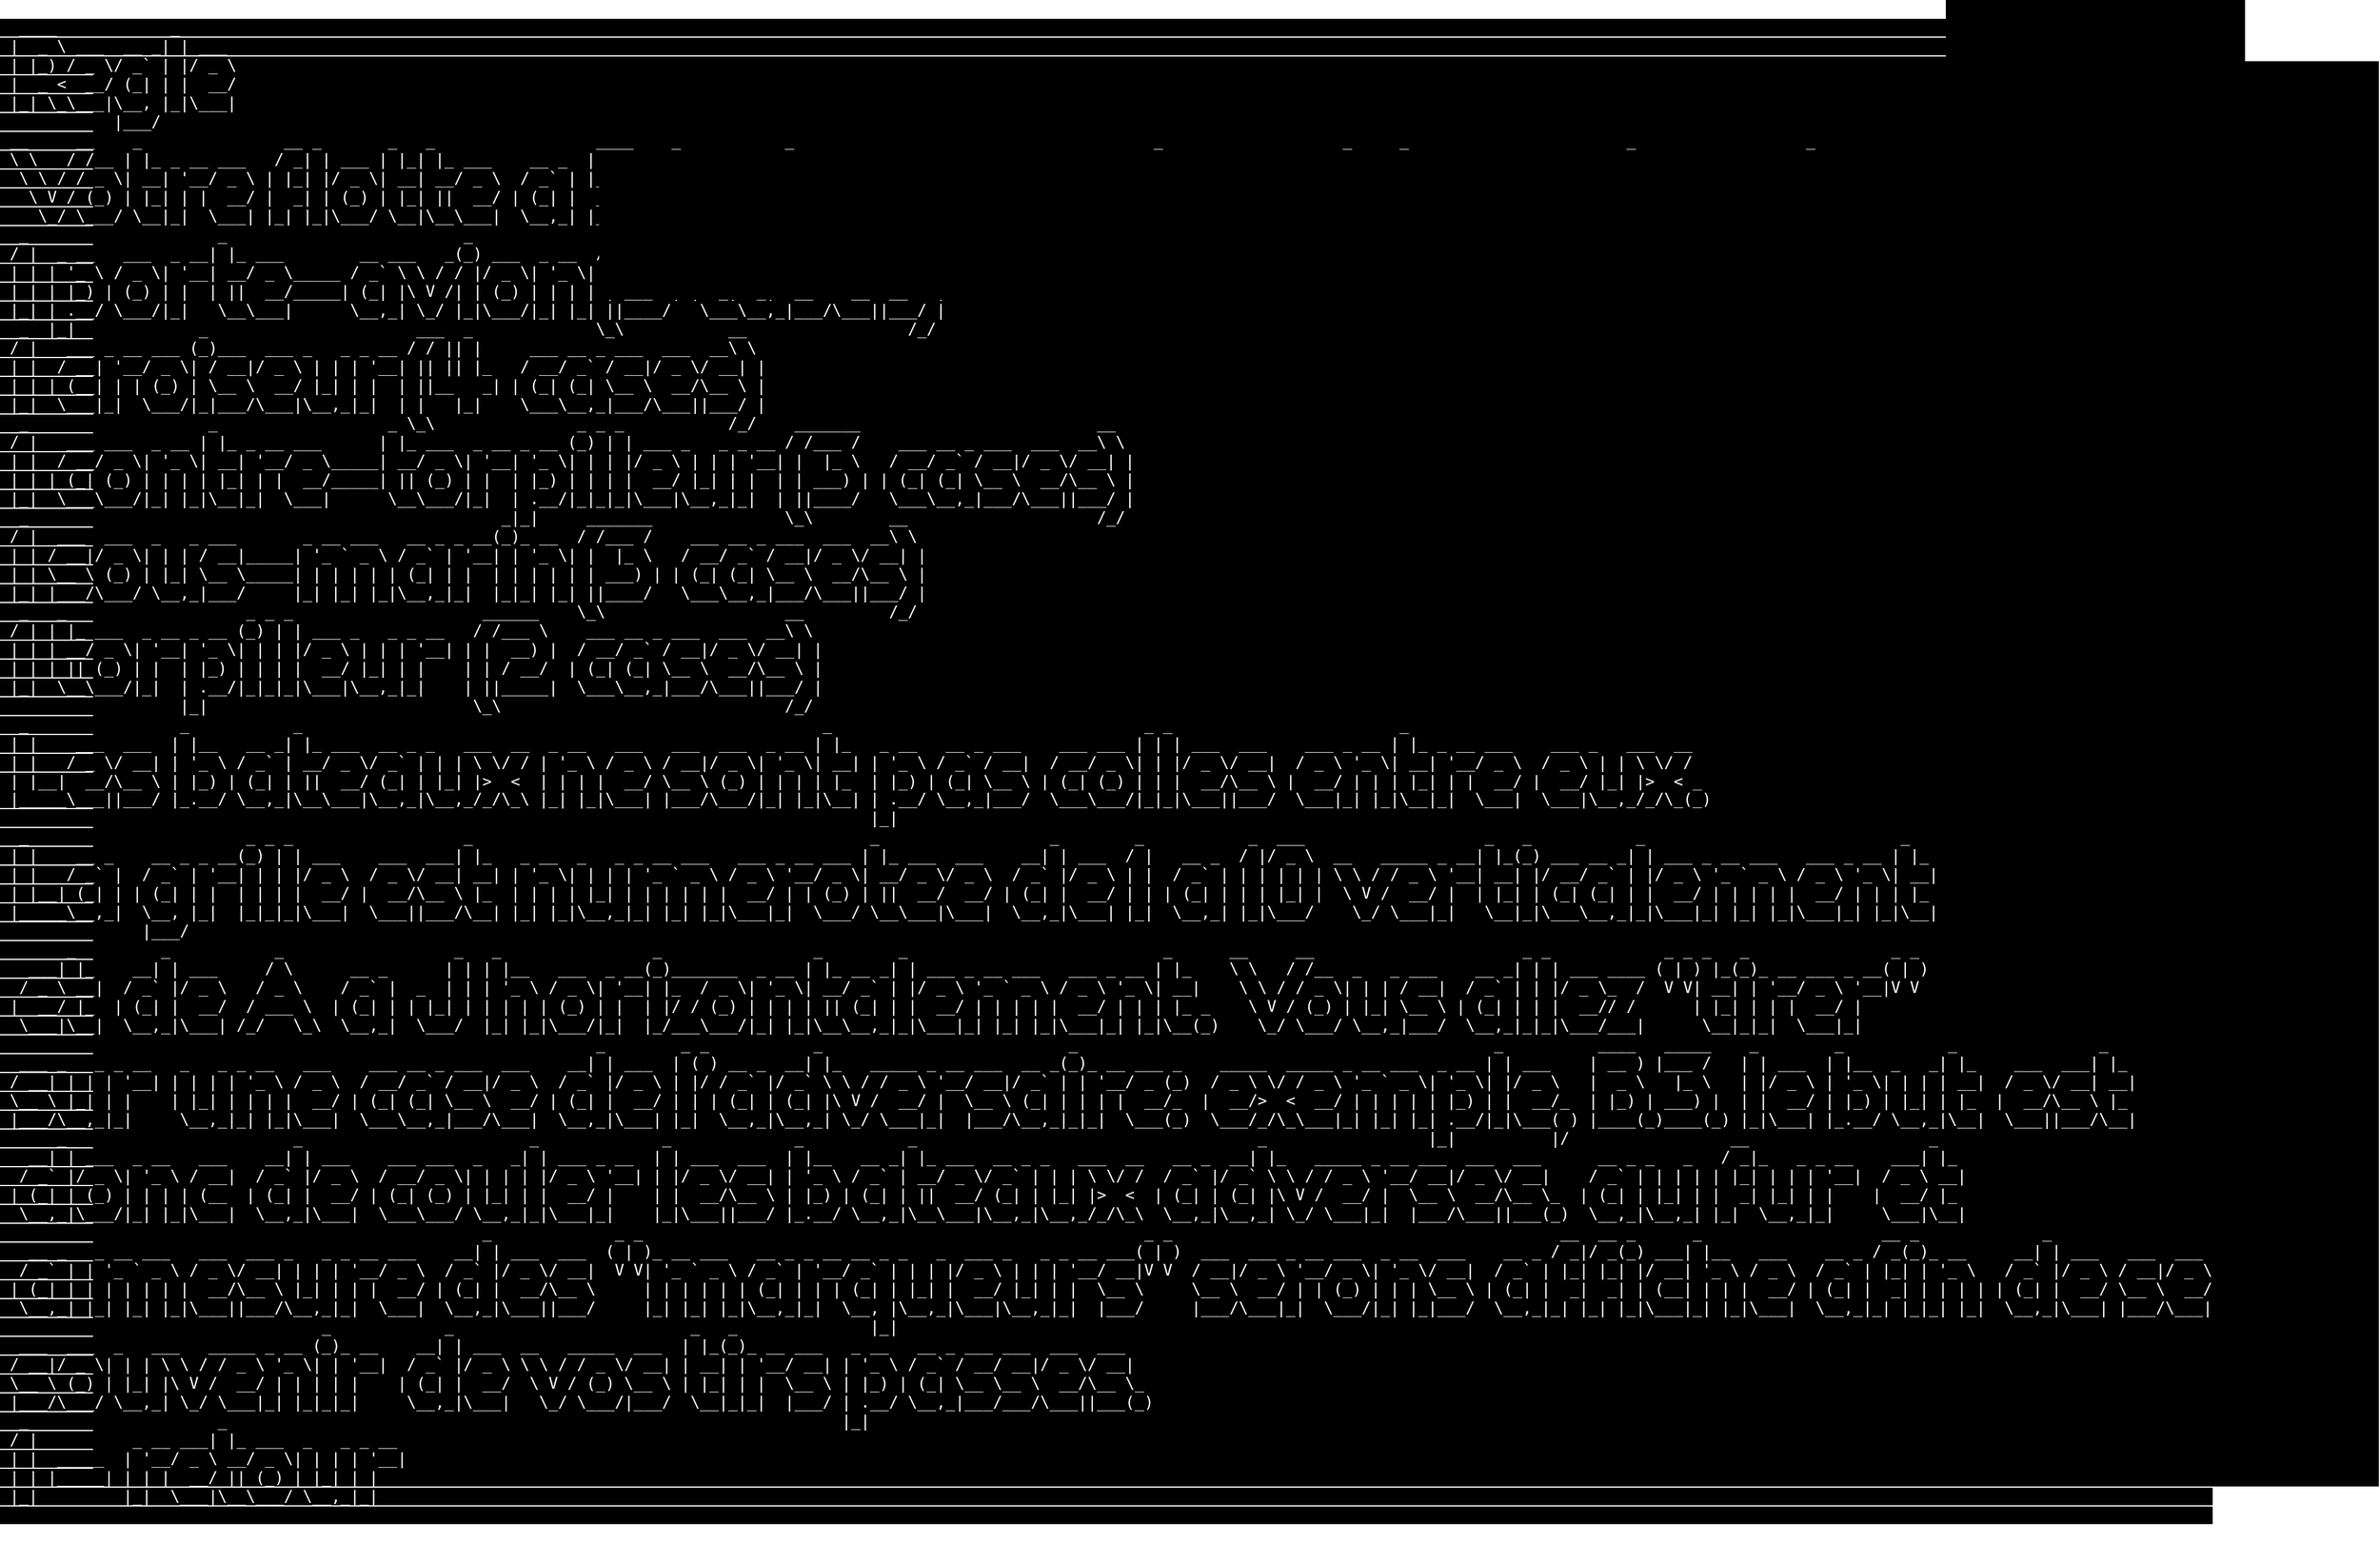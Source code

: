 <mxfile version="12.7.9" type="device"><diagram id="Zpj9YfnHZPwNSpsyoFCl" name="Page-1"><mxGraphModel dx="5447" dy="3989" grid="1" gridSize="10" guides="1" tooltips="1" connect="1" arrows="1" fold="1" page="1" pageScale="1" pageWidth="827" pageHeight="1169" math="0" shadow="0"><root><mxCell id="0"/><mxCell id="1" parent="0"/><mxCell id="sQqjdfcJKKfcyw1u-Vab-1" value="" style="group" vertex="1" connectable="0" parent="1"><mxGeometry x="10" y="-1090" width="1940" height="1200" as="geometry"/></mxCell><mxCell id="Irqt26aY09vwLnXFSpWR-6" value="" style="group" parent="sQqjdfcJKKfcyw1u-Vab-1" vertex="1" connectable="0"><mxGeometry width="1940" height="1200" as="geometry"/></mxCell><mxCell id="Irqt26aY09vwLnXFSpWR-1" value="" style="rounded=0;whiteSpace=wrap;html=1;strokeColor=none;fillColor=#000000;" parent="Irqt26aY09vwLnXFSpWR-6" vertex="1"><mxGeometry y="-50" width="1940" height="1210" as="geometry"/></mxCell><mxCell id="Irqt26aY09vwLnXFSpWR-5" value="&lt;pre id=&quot;taag_output_text&quot; class=&quot;fig&quot; style=&quot;font-size: 13.333px ; margin-top: 15px ; margin-bottom: 15px&quot;&gt;&lt;pre id=&quot;taag_output_text&quot; class=&quot;fig&quot; style=&quot;font-size: 13.333px ; margin-top: 15px ; margin-bottom: 15px&quot;&gt;&lt;pre id=&quot;taag_output_text&quot; class=&quot;fig&quot; style=&quot;font-size: 13.333px ; margin-top: 15px ; margin-bottom: 15px&quot;&gt;&lt;pre id=&quot;taag_output_text&quot; class=&quot;fig&quot; style=&quot;font-size: 13.333px ; margin-top: 15px ; margin-bottom: 15px&quot;&gt;&lt;pre id=&quot;taag_output_text&quot; class=&quot;fig&quot; style=&quot;font-size: 13.333px ; margin-top: 15px ; margin-bottom: 15px&quot;&gt;&lt;pre id=&quot;taag_output_text&quot; class=&quot;fig&quot; style=&quot;font-size: 13.333px ; margin-top: 15px ; margin-bottom: 15px&quot;&gt;&lt;pre id=&quot;taag_output_text&quot; class=&quot;fig&quot; style=&quot;font-size: 13.333px ; margin-top: 15px ; margin-bottom: 15px&quot;&gt;&lt;pre id=&quot;taag_output_text&quot; class=&quot;fig&quot; style=&quot;font-size: 13.333px ; margin-top: 15px ; margin-bottom: 15px&quot;&gt;&lt;pre id=&quot;taag_output_text&quot; class=&quot;fig&quot; style=&quot;font-size: 13.333px ; margin-top: 15px ; margin-bottom: 15px&quot;&gt;&lt;span style=&quot;background-color: rgb(0 , 0 , 0)&quot;&gt;&lt;font color=&quot;#ffffff&quot;&gt;  ____            _                                                                                                                                                                                                                       &lt;br/&gt; |  _ \ ___  __ _| | ___                                                                                                                                                                                                                  &lt;br/&gt; | |_) / _ \/ _` | |/ _ \                                                                                                                                                                                                                 &lt;br/&gt; |  _ &amp;lt;  __/ (_| | |  __/                                                                                                                                                                                                                 &lt;br/&gt; |_| \_\___|\__, |_|\___|                                                                                                                                                                                                                 &lt;br/&gt;            |___/                                                                                                                                                                                                                         &lt;br/&gt; __     __    _               __ _       _   _                 ____    _           _                                      _                   _     _                       _                  _                                          &lt;br/&gt; \ \   / /__ | |_ _ __ ___   / _| | ___ | |_| |_ ___    __ _  | ___|  | |__   __ _| |_ ___  __ _ _   ___  __   __ _ _   _(_)  ___  ___  _ __ | |_  | | ___  ___   ___ _   _(_)_   ____ _ _ __ | |_ _                                      &lt;br/&gt;  \ \ / / _ \| __| '__/ _ \ | |_| |/ _ \| __| __/ _ \  / _` | |___ \  | '_ \ / _` | __/ _ \/ _` | | | \ \/ /  / _` | | | | | / __|/ _ \| '_ \| __| | |/ _ \/ __| / __| | | | \ \ / / _` | '_ \| __(_)                                     &lt;br/&gt;   \ V / (_) | |_| | |  __/ |  _| | (_) | |_| ||  __/ | (_| |  ___) | | |_) | (_| | ||  __/ (_| | |_| |&amp;gt;  &amp;lt;  | (_| | |_| | | \__ \ (_) | | | | |_  | |  __/\__ \ \__ \ |_| | |\ V / (_| | | | | |_ _                                      &lt;br/&gt;    \_/ \___/ \__|_|  \___| |_| |_|\___/ \__|\__\___|  \__,_| |____/  |_.__/ \__,_|\__\___|\__,_|\__,_/_/\_\  \__, |\__,_|_| |___/\___/|_| |_|\__| |_|\___||___/ |___/\__,_|_| \_/ \__,_|_| |_|\__(_)                                     &lt;br/&gt;  _                    _                         _              ______                          __               |_|                                                                                                                      &lt;br/&gt; / |  _ __   ___  _ __| |_ ___        __ ___   _(_) ___  _ __  / / ___|    ___ __ _ ___  ___  __\ \                                                                                                                                       &lt;br/&gt; | | | '_ \ / _ \| '__| __/ _ \_____ / _` \ \ / / |/ _ \| '_ \| ||___ \   / __/ _` / __|/ _ \/ __| |                                                                                                                                      &lt;br/&gt; | | | |_) | (_) | |  | ||  __/_____| (_| |\ V /| | (_) | | | | | ___) | | (_| (_| \__ \  __/\__ \ |                                                                                                                                      &lt;br/&gt; |_| | .__/ \___/|_|   \__\___|      \__,_| \_/ |_|\___/|_| |_| ||____/   \___\__,_|___/\___||___/ |                                                                                                                                      &lt;br/&gt;  _  |_|             _                      ___  _             \_\           __                 /_/                                                                                                                                       &lt;br/&gt; / |   ___ _ __ ___ (_)___  ___ _   _ _ __ / / || |     ___ __ _ ___  ___  __\ \                                                                                                                                                          &lt;br/&gt; | |  / __| '__/ _ \| / __|/ _ \ | | | '__| || || |_   / __/ _` / __|/ _ \/ __| |                                                                                                                                                         &lt;br/&gt; | | | (__| | | (_) | \__ \  __/ |_| | |  | ||__   _| | (_| (_| \__ \  __/\__ \ |                                                                                                                                                         &lt;br/&gt; |_|  \___|_|  \___/|_|___/\___|\__,_|_|  | |   |_|    \___\__,_|___/\___||___/ |                                                                                                                                                         &lt;br/&gt;  _                   _                  _ \_\               _ _ _           /_/    _______                         __                                                                                                                    &lt;br/&gt; / |   ___ ___  _ __ | |_ _ __ ___      | |_ ___  _ __ _ __ (_) | | ___ _   _ _ __ / /___ /    ___ __ _ ___  ___  __\ \                                                                                                                   &lt;br/&gt; | |  / __/ _ \| '_ \| __| '__/ _ \_____| __/ _ \| '__| '_ \| | | |/ _ \ | | | '__| |  |_ \   / __/ _` / __|/ _ \/ __| |                                                                                                                  &lt;br/&gt; | | | (_| (_) | | | | |_| | |  __/_____| || (_) | |  | |_) | | | |  __/ |_| | |  | | ___) | | (_| (_| \__ \  __/\__ \ |                                                                                                                  &lt;br/&gt; |_|  \___\___/|_| |_|\__|_|  \___|      \__\___/|_|  | .__/|_|_|_|\___|\__,_|_|  | ||____/   \___\__,_|___/\___||___/ |                                                                                                                  &lt;br/&gt;  _                                                  _|_|     _______              \_\        __                    /_/                                                                                                                   &lt;br/&gt; / |  ___  ___  _   _ ___       _ __ ___   __ _ _ __(_)_ __  / /___ /    ___ __ _ ___  ___  __\ \                                                                                                                                         &lt;br/&gt; | | / __|/ _ \| | | / __|_____| '_ ` _ \ / _` | '__| | '_ \| |  |_ \   / __/ _` / __|/ _ \/ __| |                                                                                                                                        &lt;br/&gt; | | \__ \ (_) | |_| \__ \_____| | | | | | (_| | |  | | | | | | ___) | | (_| (_| \__ \  __/\__ \ |                                                                                                                                        &lt;br/&gt; |_| |___/\___/ \__,_|___/     |_| |_| |_|\__,_|_|  |_|_| |_| ||____/   \___\__,_|___/\___||___/ |                                                                                                                                        &lt;br/&gt;  _   _                   _ _ _                    ______    \_\                   __         /_/                                                                                                                                         &lt;br/&gt; / | | |_ ___  _ __ _ __ (_) | | ___ _   _ _ __   / /___ \    ___ __ _ ___  ___  __\ \                                                                                                                                                    &lt;br/&gt; | | | __/ _ \| '__| '_ \| | | |/ _ \ | | | '__| | |  __) |  / __/ _` / __|/ _ \/ __| |                                                                                                                                                   &lt;br/&gt; | | | || (_) | |  | |_) | | | |  __/ |_| | |    | | / __/  | (_| (_| \__ \  __/\__ \ |                                                                                                                                                   &lt;br/&gt; |_|  \__\___/|_|  | .__/|_|_|_|\___|\__,_|_|    | ||_____|  \___\__,_|___/\___||___/ |                                                                                                                                                   &lt;br/&gt;                   |_|                            \_\                              /_/                                                                                                                                                    &lt;br/&gt;  _                _           _                                                       _                                 _ _                        _                                                                                     &lt;br/&gt; | |    ___  ___  | |__   __ _| |_ ___  __ _ _   ___  __  _ __   ___   ___  ___  _ __ | |_   _ __   __ _ ___    ___ ___ | | | ___  ___    ___ _ __ | |_ _ __ ___    ___ _   ___  __                                                       &lt;br/&gt; | |   / _ \/ __| | '_ \ / _` | __/ _ \/ _` | | | \ \/ / | '_ \ / _ \ / __|/ _ \| '_ \| __| | '_ \ / _` / __|  / __/ _ \| | |/ _ \/ __|  / _ \ '_ \| __| '__/ _ \  / _ \ | | \ \/ /                                                       &lt;br/&gt; | |__|  __/\__ \ | |_) | (_| | ||  __/ (_| | |_| |&amp;gt;  &amp;lt;  | | | |  __/ \__ \ (_) | | | | |_  | |_) | (_| \__ \ | (_| (_) | | |  __/\__ \ |  __/ | | | |_| | |  __/ |  __/ |_| |&amp;gt;  &amp;lt; _                                                      &lt;br/&gt; |_____\___||___/ |_.__/ \__,_|\__\___|\__,_|\__,_/_/\_\ |_| |_|\___| |___/\___/|_| |_|\__| | .__/ \__,_|___/  \___\___/|_|_|\___||___/  \___|_| |_|\__|_|  \___|  \___|\__,_/_/\_(_)                                                     &lt;br/&gt;                                                                                            |_|                                                                                                                                           &lt;br/&gt;  _                       _ _ _                  _                                          _                  _        _           _  ___                   _   _           _                           _                                &lt;br/&gt; | |    __ _    __ _ _ __(_) | | ___    ___  ___| |_   _ __  _   _ _ __ ___   ___ _ __ ___ | |_ ___  ___    __| | ___  / |   __ _  / |/ _ \  __   _____ _ __| |_(_) ___ __ _| | ___ _ __ ___   ___ _ __ | |_                              &lt;br/&gt; | |   / _` |  / _` | '__| | | |/ _ \  / _ \/ __| __| | '_ \| | | | '_ ` _ \ / _ \ '__/ _ \| __/ _ \/ _ \  / _` |/ _ \ | |  / _` | | | | | | \ \ / / _ \ '__| __| |/ __/ _` | |/ _ \ '_ ` _ \ / _ \ '_ \| __|                             &lt;br/&gt; | |__| (_| | | (_| | |  | | | |  __/ |  __/\__ \ |_  | | | | |_| | | | | | |  __/ | | (_) | ||  __/  __/ | (_| |  __/ | | | (_| | | | |_| |  \ V /  __/ |  | |_| | (_| (_| | |  __/ | | | | |  __/ | | | |_                              &lt;br/&gt; |_____\__,_|  \__, |_|  |_|_|_|\___|  \___||___/\__| |_| |_|\__,_|_| |_| |_|\___|_|  \___/ \__\___|\___|  \__,_|\___| |_|  \__,_| |_|\___/    \_/ \___|_|   \__|_|\___\__,_|_|\___|_| |_| |_|\___|_| |_|\__|                             &lt;br/&gt;               |___/                                                                                                                                                                                                                      &lt;br/&gt;       _         _           _                  _   _                _                _        _                           _      __     __                      _ _            _ _ _   _               _ _                               &lt;br/&gt;   ___| |_    __| | ___     / \      __ _      | | | |__   ___  _ __(_)_______  _ __ | |_ __ _| | ___ _ __ ___   ___ _ __ | |_    \ \   / /__  _   _ ___    __ _| | | ___ ____ ( | ) |_(_)_ __ ___ _ __( | )                              &lt;br/&gt;  / _ \ __|  / _` |/ _ \   / _ \    / _` |  _  | | | '_ \ / _ \| '__| |_  / _ \| '_ \| __/ _` | |/ _ \ '_ ` _ \ / _ \ '_ \| __|    \ \ / / _ \| | | / __|  / _` | | |/ _ \_  /  V V| __| | '__/ _ \ '__|V V                               &lt;br/&gt; |  __/ |_  | (_| |  __/  / ___ \  | (_| | | |_| | | | | | (_) | |  | |/ / (_) | | | | || (_| | |  __/ | | | | |  __/ | | | |_ _    \ V / (_) | |_| \__ \ | (_| | | |  __// /      | |_| | | |  __/ |                                     &lt;br/&gt;  \___|\__|  \__,_|\___| /_/   \_\  \__,_|  \___/  |_| |_|\___/|_|  |_/___\___/|_| |_|\__\__,_|_|\___|_| |_| |_|\___|_| |_|\__(_)    \_/ \___/ \__,_|___/  \__,_|_|_|\___/___|      \__|_|_|  \___|_|                                     &lt;br/&gt;                                                               _        _ _           _                          _                                            _          ____   _____    _        _           _               _           &lt;br/&gt;  ___ _   _ _ __   _   _ _ __   ___    ___ __ _ ___  ___    __| | ___  | ( ) __ _  __| |_   _____ _ __ ___  __ _(_)_ __ ___ _    _____  _____ _ __ ___  _ __ | | ___    | __ ) |___ /   | | ___  | |__  _   _| |_    ___  ___| |_         &lt;br/&gt; / __| | | | '__| | | | | '_ \ / _ \  / __/ _` / __|/ _ \  / _` |/ _ \ | |/ / _` |/ _` \ \ / / _ \ '__/ __|/ _` | | '__/ _ (_)  / _ \ \/ / _ \ '_ ` _ \| '_ \| |/ _ \   |  _ \   |_ \   | |/ _ \ | '_ \| | | | __|  / _ \/ __| __|        &lt;br/&gt; \__ \ |_| | |    | |_| | | | |  __/ | (_| (_| \__ \  __/ | (_| |  __/ | | | (_| | (_| |\ V /  __/ |  \__ \ (_| | | | |  __/_  |  __/&amp;gt;  &amp;lt;  __/ | | | | | |_) | |  __/_  | |_) | ___) |  | |  __/ | |_) | |_| | |_  |  __/\__ \ |_         &lt;br/&gt; |___/\__,_|_|     \__,_|_| |_|\___|  \___\__,_|___/\___|  \__,_|\___| |_|  \__,_|\__,_| \_/ \___|_|  |___/\__,_|_|_|  \___(_)  \___/_/\_\___|_| |_| |_| .__/|_|\___( ) |____(_)____(_) |_|\___| |_.__/ \__,_|\__|  \___||___/\__|        &lt;br/&gt;      _                        _                        _             _             _           _                                    _                 |_|          |/                 __                   _                             &lt;br/&gt;   __| | ___  _ __   ___    __| | ___    ___ ___  _   _| | ___ _ __  | | ___  ___  | |__   __ _| |_ ___  __ _ _   ___  __   __ _  __| |_   _____ _ __ ___  ___  ___      __ _ _   _   / _|_   _ _ __    ___| |_                           &lt;br/&gt;  / _` |/ _ \| '_ \ / __|  / _` |/ _ \  / __/ _ \| | | | |/ _ \ '__| | |/ _ \/ __| | '_ \ / _` | __/ _ \/ _` | | | \ \/ /  / _` |/ _` \ \ / / _ \ '__/ __|/ _ \/ __|    / _` | | | | | |_| | | | '__|  / _ \ __|                          &lt;br/&gt; | (_| | (_) | | | | (__  | (_| |  __/ | (_| (_) | |_| | |  __/ |    | |  __/\__ \ | |_) | (_| | ||  __/ (_| | |_| |&amp;gt;  &amp;lt;  | (_| | (_| |\ V /  __/ |  \__ \  __/\__ \_  | (_| | |_| | |  _| |_| | |    |  __/ |_                           &lt;br/&gt;  \__,_|\___/|_| |_|\___|  \__,_|\___|  \___\___/ \__,_|_|\___|_|    |_|\___||___/ |_.__/ \__,_|\__\___|\__,_|\__,_/_/\_\  \__,_|\__,_| \_/ \___|_|  |___/\___||___(_)  \__,_|\__,_| |_|  \__,_|_|     \___|\__|                          &lt;br/&gt;                                                   _             _ _                                                     _ _                                         __  __ _      _                   __ _             _                 &lt;br/&gt;   __ _   _ __ ___   ___  ___ _   _ _ __ ___    __| | ___  ___  ( | )_ __ ___   __ _ _ __ __ _ _   _  ___ _   _ _ __ ___( | )  ___  ___ _ __ ___  _ __  ___    __ _ / _|/ _(_) ___| |__   ___    __ _ / _(_)_ __     __| | ___   ___  ___ &lt;br/&gt;  / _` | | '_ ` _ \ / _ \/ __| | | | '__/ _ \  / _` |/ _ \/ __|  V V| '_ ` _ \ / _` | '__/ _` | | | |/ _ \ | | | '__/ __|V V  / __|/ _ \ '__/ _ \| '_ \/ __|  / _` | |_| |_| |/ __| '_ \ / _ \  / _` | |_| | '_ \   / _` |/ _ \ / __|/ _ \&lt;br/&gt; | (_| | | | | | | |  __/\__ \ |_| | | |  __/ | (_| |  __/\__ \     | | | | | | (_| | | | (_| | |_| |  __/ |_| | |  \__ \     \__ \  __/ | | (_) | | | \__ \ | (_| |  _|  _| | (__| | | |  __/ | (_| |  _| | | | | | (_| |  __/ \__ \  __/&lt;br/&gt;  \__,_| |_| |_| |_|\___||___/\__,_|_|  \___|  \__,_|\___||___/     |_| |_| |_|\__,_|_|  \__, |\__,_|\___|\__,_|_|  |___/     |___/\___|_|  \___/|_| |_|___/  \__,_|_| |_| |_|\___|_| |_|\___|  \__,_|_| |_|_| |_|  \__,_|\___| |___/\___|&lt;br/&gt;                                  _            _                         _   _              |_|                                                                                                                                           &lt;br/&gt;  ___  ___  _   ___   _____ _ __ (_)_ __    __| | ___  __   _____  ___  | |_(_)_ __ ___   _ __   __ _ ___ ___  ___  ___                                                                                                                   &lt;br/&gt; / __|/ _ \| | | \ \ / / _ \ '_ \| | '__|  / _` |/ _ \ \ \ / / _ \/ __| | __| | '__/ __| | '_ \ / _` / __/ __|/ _ \/ __|                                                                                                                  &lt;br/&gt; \__ \ (_) | |_| |\ V /  __/ | | | | |    | (_| |  __/  \ V / (_) \__ \ | |_| | |  \__ \ | |_) | (_| \__ \__ \  __/\__ \_                                                                                                                 &lt;br/&gt; |___/\___/ \__,_| \_/ \___|_| |_|_|_|     \__,_|\___|   \_/ \___/|___/  \__|_|_|  |___/ | .__/ \__,_|___/___/\___||___(_)                                                                                                                &lt;br/&gt;  _                    _                                                                 |_|                                                                                                                                              &lt;br/&gt; / |          _ __ ___| |_ ___  _   _ _ __                                                                                                                                                                                                &lt;br/&gt; | |  _____  | '__/ _ \ __/ _ \| | | | '__|                                                                                                                                                                                               &lt;br/&gt; | | |_____| | | |  __/ || (_) | |_| | |                                                                                                                                                                                                  &lt;br/&gt; |_|         |_|  \___|\__\___/ \__,_|_|                                                                                                                                                                                                  &lt;br/&gt;                                                                                                                                                                                                                                          &lt;/font&gt;&lt;/span&gt;&lt;/pre&gt;&lt;/pre&gt;&lt;/pre&gt;&lt;/pre&gt;&lt;/pre&gt;&lt;/pre&gt;&lt;/pre&gt;&lt;/pre&gt;&lt;/pre&gt;" style="text;html=1;strokeColor=none;fillColor=none;align=center;verticalAlign=middle;whiteSpace=wrap;rounded=0;" parent="Irqt26aY09vwLnXFSpWR-6" vertex="1"><mxGeometry y="-50" width="1720" height="1205" as="geometry"/></mxCell></root></mxGraphModel></diagram></mxfile>